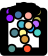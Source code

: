 <?xml version="1.0"?>
<!DOCTYPE ipe SYSTEM "ipe.dtd">
<ipe version="70218">
<ipestyle name="alpha-values">
<opacity name="255" value="1"/>
</ipestyle>
<ipestyle name="paper-size">
<layout paper="1000 1000" origin="0 0" frame="1000 1000"/>
</ipestyle>
<ipestyle name="marks">
<symbol name="mark/disk(sx)" transformations="translations">
<path fill="sym-stroke">
0.6 0 0 0.6 0 0 e
</path>
</symbol>
<symbol name="mark/fdisk(sfx)" transformations="translations">
<group>
<path fill="sym-fill">
0.5 0 0 0.5 0 0 e
</path>
<path fill="sym-stroke" fillrule="eofill">
0.6 0 0 0.6 0 0 e
0.4 0 0 0.4 0 0 e
</path>
</group>
</symbol>
</ipestyle>
<page>
<layer name="alpha"/>
<path layer="alpha" stroke="0" pen="3" opacity="255" stroke-opacity="opaque">
-1.16128 -0.494466 m
12.8387 -0.494466 l
12.8387 13.7949 l
-1.16128 13.7949 l
-1.16128 -0.494466 l
h
</path>
<path stroke="0" pen="3" opacity="255" stroke-opacity="opaque">
5.9119 15.5949 m
5.9119 16.0949 l
</path>
<path stroke="0" pen="3" opacity="255" stroke-opacity="opaque">
5.9119 15.5949 m
5.9119 16.0949 l
</path>
<path stroke="0" pen="3" opacity="255" stroke-opacity="opaque">
5.9119 15.5949 m
5.9119 16.0949 l
</path>
<path stroke="0" pen="3" opacity="255" stroke-opacity="opaque">
6.45844 14.0949 m
5.93454 14.0949 l
</path>
<path stroke="0" pen="3" opacity="255" stroke-opacity="opaque">
6.45844 13.7949 m
6.45844 14.0949 l
</path>
<path stroke="0" pen="3" opacity="255" stroke-opacity="opaque">
5.93454 13.7949 m
5.93454 14.0949 l
</path>
<path stroke="0" pen="3" opacity="255" stroke-opacity="opaque">
5.9119 15.5949 m
5.9119 16.0949 l
</path>
<path stroke="0" pen="3" opacity="255" stroke-opacity="opaque">
5.9119 15.5949 m
5.9119 16.0949 l
</path>
<path stroke="0" pen="3" opacity="255" stroke-opacity="opaque">
6.19649 14.3949 m
5.4488 14.3949 l
</path>
<path stroke="0" pen="3" opacity="255" stroke-opacity="opaque">
6.19649 14.0949 m
6.19649 14.3949 l
</path>
<path stroke="0" pen="3" opacity="255" stroke-opacity="opaque">
5.4488 13.7949 m
5.4488 14.3949 l
</path>
<path stroke="0" pen="3" opacity="255" stroke-opacity="opaque">
5.9119 15.5949 m
5.9119 16.0949 l
</path>
<path stroke="0" pen="3" opacity="255" stroke-opacity="opaque">
6.91256 14.6949 m
5.82265 14.6949 l
</path>
<path stroke="0" pen="3" opacity="255" stroke-opacity="opaque">
6.91256 13.7949 m
6.91256 14.6949 l
</path>
<path stroke="0" pen="3" opacity="255" stroke-opacity="opaque">
5.82265 14.3949 m
5.82265 14.6949 l
</path>
<path stroke="0" pen="3" opacity="255" stroke-opacity="opaque">
5.9119 15.5949 m
5.9119 16.0949 l
</path>
<path stroke="0" pen="3" opacity="255" stroke-opacity="opaque">
5.9119 15.5949 m
5.9119 16.0949 l
</path>
<path stroke="0" pen="3" opacity="255" stroke-opacity="opaque">
5.9119 15.5949 m
5.9119 16.0949 l
</path>
<path stroke="0" pen="3" opacity="255" stroke-opacity="opaque">
5.9119 15.5949 m
5.9119 16.0949 l
</path>
<path stroke="0" pen="3" opacity="255" stroke-opacity="opaque">
5.9119 15.5949 m
5.9119 16.0949 l
</path>
<path stroke="0" pen="3" opacity="255" stroke-opacity="opaque">
7.8641 14.0949 m
8.35163 14.0949 l
</path>
<path stroke="0" pen="3" opacity="255" stroke-opacity="opaque">
7.8641 13.7949 m
7.8641 14.0949 l
</path>
<path stroke="0" pen="3" opacity="255" stroke-opacity="opaque">
8.35163 13.7949 m
8.35163 14.0949 l
</path>
<path stroke="0" pen="3" opacity="255" stroke-opacity="opaque">
5.9119 15.5949 m
5.9119 16.0949 l
</path>
<path stroke="0" pen="3" opacity="255" stroke-opacity="opaque">
7.31256 14.3949 m
8.10787 14.3949 l
</path>
<path stroke="0" pen="3" opacity="255" stroke-opacity="opaque">
7.31256 13.7949 m
7.31256 14.3949 l
</path>
<path stroke="0" pen="3" opacity="255" stroke-opacity="opaque">
8.10787 14.0949 m
8.10787 14.3949 l
</path>
<path stroke="0" pen="3" opacity="255" stroke-opacity="opaque">
5.9119 15.5949 m
5.9119 16.0949 l
</path>
<path stroke="0" pen="3" opacity="255" stroke-opacity="opaque">
8.78732 14.6949 m
7.71021 14.6949 l
</path>
<path stroke="0" pen="3" opacity="255" stroke-opacity="opaque">
8.78732 13.7949 m
8.78732 14.6949 l
</path>
<path stroke="0" pen="3" opacity="255" stroke-opacity="opaque">
7.71021 14.3949 m
7.71021 14.6949 l
</path>
<path stroke="0" pen="3" opacity="255" stroke-opacity="opaque">
5.9119 15.5949 m
5.9119 16.0949 l
</path>
<path stroke="0" pen="3" opacity="255" stroke-opacity="opaque">
6.3676 14.9949 m
8.24877 14.9949 l
</path>
<path stroke="0" pen="3" opacity="255" stroke-opacity="opaque">
6.3676 14.6949 m
6.3676 14.9949 l
</path>
<path stroke="0" pen="3" opacity="255" stroke-opacity="opaque">
8.24877 14.6949 m
8.24877 14.9949 l
</path>
<path stroke="0" pen="3" opacity="255" stroke-opacity="opaque">
5.9119 15.5949 m
5.9119 16.0949 l
</path>
<path stroke="0" pen="3" opacity="255" stroke-opacity="opaque">
5.9119 15.5949 m
5.9119 16.0949 l
</path>
<path stroke="0" pen="3" opacity="255" stroke-opacity="opaque">
5.9119 15.5949 m
5.9119 16.0949 l
</path>
<path stroke="0" pen="3" opacity="255" stroke-opacity="opaque">
9.65154 14.0949 m
9.20845 14.0949 l
</path>
<path stroke="0" pen="3" opacity="255" stroke-opacity="opaque">
9.65154 13.7949 m
9.65154 14.0949 l
</path>
<path stroke="0" pen="3" opacity="255" stroke-opacity="opaque">
9.20845 13.7949 m
9.20845 14.0949 l
</path>
<path stroke="0" pen="3" opacity="255" stroke-opacity="opaque">
5.9119 15.5949 m
5.9119 16.0949 l
</path>
<path stroke="0" pen="3" opacity="255" stroke-opacity="opaque">
5.9119 15.5949 m
5.9119 16.0949 l
</path>
<path stroke="0" pen="3" opacity="255" stroke-opacity="opaque">
9.43 14.3949 m
10.7993 14.3949 l
</path>
<path stroke="0" pen="3" opacity="255" stroke-opacity="opaque">
9.43 14.0949 m
9.43 14.3949 l
</path>
<path stroke="0" pen="3" opacity="255" stroke-opacity="opaque">
10.7993 13.7949 m
10.7993 14.3949 l
</path>
<path stroke="0" pen="3" opacity="255" stroke-opacity="opaque">
5.9119 15.5949 m
5.9119 16.0949 l
</path>
<path stroke="0" pen="3" opacity="255" stroke-opacity="opaque">
7.30819 15.2949 m
10.1146 15.2949 l
</path>
<path stroke="0" pen="3" opacity="255" stroke-opacity="opaque">
7.30819 14.9949 m
7.30819 15.2949 l
</path>
<path stroke="0" pen="3" opacity="255" stroke-opacity="opaque">
10.1146 14.3949 m
10.1146 15.2949 l
</path>
<path stroke="0" pen="3" opacity="255" stroke-opacity="opaque">
5.9119 15.5949 m
5.9119 16.0949 l
</path>
<path stroke="0" pen="3" opacity="255" stroke-opacity="opaque">
5.9119 15.5949 m
5.9119 16.0949 l
</path>
<path stroke="0" pen="3" opacity="255" stroke-opacity="opaque">
5.9119 15.5949 m
5.9119 16.0949 l
</path>
<path stroke="0" pen="3" opacity="255" stroke-opacity="opaque">
3.85378 14.0949 m
4.31252 14.0949 l
</path>
<path stroke="0" pen="3" opacity="255" stroke-opacity="opaque">
3.85378 13.7949 m
3.85378 14.0949 l
</path>
<path stroke="0" pen="3" opacity="255" stroke-opacity="opaque">
4.31252 13.7949 m
4.31252 14.0949 l
</path>
<path stroke="0" pen="3" opacity="255" stroke-opacity="opaque">
5.9119 15.5949 m
5.9119 16.0949 l
</path>
<path stroke="0" pen="3" opacity="255" stroke-opacity="opaque">
5.9119 15.5949 m
5.9119 16.0949 l
</path>
<path stroke="0" pen="3" opacity="255" stroke-opacity="opaque">
5.9119 15.5949 m
5.9119 16.0949 l
</path>
<path stroke="0" pen="3" opacity="255" stroke-opacity="opaque">
3.42701 14.0949 m
0.856227 14.0949 l
</path>
<path stroke="0" pen="3" opacity="255" stroke-opacity="opaque">
3.42701 13.7949 m
3.42701 14.0949 l
</path>
<path stroke="0" pen="3" opacity="255" stroke-opacity="opaque">
0.856227 13.7949 m
0.856227 14.0949 l
</path>
<path stroke="0" pen="3" opacity="255" stroke-opacity="opaque">
5.9119 15.5949 m
5.9119 16.0949 l
</path>
<path stroke="0" pen="3" opacity="255" stroke-opacity="opaque">
4.08315 14.3949 m
2.14162 14.3949 l
</path>
<path stroke="0" pen="3" opacity="255" stroke-opacity="opaque">
4.08315 14.0949 m
4.08315 14.3949 l
</path>
<path stroke="0" pen="3" opacity="255" stroke-opacity="opaque">
2.14162 14.0949 m
2.14162 14.3949 l
</path>
<path stroke="0" pen="3" opacity="255" stroke-opacity="opaque">
5.9119 15.5949 m
5.9119 16.0949 l
</path>
<path stroke="0" pen="3" opacity="255" stroke-opacity="opaque">
8.71142 15.5949 m
3.11238 15.5949 l
</path>
<path stroke="0" pen="3" opacity="255" stroke-opacity="opaque">
8.71142 15.2949 m
8.71142 15.5949 l
</path>
<path stroke="0" pen="3" opacity="255" stroke-opacity="opaque">
3.11238 14.3949 m
3.11238 15.5949 l
</path>
<path stroke="0" pen="3" opacity="255" stroke-opacity="opaque">
5.9119 15.5949 m
5.9119 16.0949 l
</path>
<use name="mark/fdisk(sfx)" pos="6.91256 13.7949" size="normal" fill="1 0.658 0.611"/>
<use name="mark/fdisk(sfx)" pos="6.45844 13.7949" size="normal" fill="1 0.843 0.639"/>
<use name="mark/fdisk(sfx)" pos="5.93454 13.7949" size="normal" fill="1 0.972 0.556"/>
<use name="mark/fdisk(sfx)" pos="6.19649 14.0949" size="normal" fill="0"/>
<use name="mark/fdisk(sfx)" pos="5.4488 13.7949" size="normal" fill="0.615 1 0.011"/>
<use name="mark/fdisk(sfx)" pos="5.82265 14.3949" size="normal" fill="0"/>
<use name="mark/fdisk(sfx)" pos="6.3676 14.6949" size="normal" fill="0"/>
<use name="mark/fdisk(sfx)" pos="8.78732 13.7949" size="normal" fill="0.309 0.819 0.768"/>
<use name="mark/fdisk(sfx)" pos="7.31256 13.7949" size="normal" fill="0.286 0.725 0.807"/>
<use name="mark/fdisk(sfx)" pos="7.8641 13.7949" size="normal" fill="0.117 0.619 0.956"/>
<use name="mark/fdisk(sfx)" pos="8.35163 13.7949" size="normal" fill="0.713 0.407 1"/>
<use name="mark/fdisk(sfx)" pos="8.10787 14.0949" size="normal" fill="0"/>
<use name="mark/fdisk(sfx)" pos="7.71021 14.3949" size="normal" fill="0"/>
<use name="mark/fdisk(sfx)" pos="8.24877 14.6949" size="normal" fill="0"/>
<use name="mark/fdisk(sfx)" pos="7.30819 14.9949" size="normal" fill="0"/>
<use name="mark/fdisk(sfx)" pos="9.65154 13.7949" size="normal" fill="1 0.325 0.18"/>
<use name="mark/fdisk(sfx)" pos="9.20845 13.7949" size="normal" fill="0.835 0.592 0.227"/>
<use name="mark/fdisk(sfx)" pos="9.43 14.0949" size="normal" fill="0"/>
<use name="mark/fdisk(sfx)" pos="10.7993 13.7949" size="normal" fill="0.733 0.705 0.333"/>
<use name="mark/fdisk(sfx)" pos="10.1146 14.3949" size="normal" fill="0"/>
<use name="mark/fdisk(sfx)" pos="8.71142 15.2949" size="normal" fill="0"/>
<use name="mark/fdisk(sfx)" pos="3.85378 13.7949" size="normal" fill="0.337 0.584 0.556"/>
<use name="mark/fdisk(sfx)" pos="4.31252 13.7949" size="normal" fill="0.309 0.521 0.568"/>
<use name="mark/fdisk(sfx)" pos="4.08315 14.0949" size="normal" fill="0"/>
<use name="mark/fdisk(sfx)" pos="3.42701 13.7949" size="normal" fill="0.254 0.45 0.643"/>
<use name="mark/fdisk(sfx)" pos="0.856227 13.7949" size="normal" fill="0.592 0.113 1"/>
<use name="mark/fdisk(sfx)" pos="2.14162 14.0949" size="normal" fill="0"/>
<use name="mark/fdisk(sfx)" pos="3.11238 14.3949" size="normal" fill="0"/>
<use name="mark/fdisk(sfx)" pos="5.9119 15.5949" size="normal" fill="0"/>
<use name="mark/fdisk(sfx)" pos="6.5939 9.21787" size="normal" fill="0.615 1 0.011"/>
<use name="mark/fdisk(sfx)" pos="7.15232 0.511958" size="normal" fill="1 0.325 0.18"/>
<use name="mark/fdisk(sfx)" pos="7.53817 12.472" size="normal" fill="1 0.658 0.611"/>
<use name="mark/fdisk(sfx)" pos="10.7183 10.7728" size="normal" fill="0.733 0.705 0.333"/>
<use name="mark/fdisk(sfx)" pos="1.59356 0.505534" size="normal" fill="0.337 0.584 0.556"/>
<use name="mark/fdisk(sfx)" pos="0.838719 11.6008" size="normal" fill="0.592 0.113 1"/>
<use name="mark/fdisk(sfx)" pos="3.89992 12.7949" size="normal" fill="0.254 0.45 0.643"/>
<use name="mark/fdisk(sfx)" pos="5.5353 6.23842" size="normal" fill="1 0.972 0.556"/>
<use name="mark/fdisk(sfx)" pos="6.24005 3.96736" size="normal" fill="0.835 0.592 0.227"/>
<use name="mark/fdisk(sfx)" pos="10.1844 9.44902" size="normal" fill="0.713 0.407 1"/>
<use name="mark/fdisk(sfx)" pos="5.16597 9.25573" size="normal" fill="0.286 0.725 0.807"/>
<use name="mark/fdisk(sfx)" pos="8.40033 7.85226" size="normal" fill="0.117 0.619 0.956"/>
<use name="mark/fdisk(sfx)" pos="7.61459 8.9435" size="normal" fill="1 0.843 0.639"/>
<use name="mark/fdisk(sfx)" pos="2.57188 6.29841" size="normal" fill="0.309 0.521 0.568"/>
<use name="mark/fdisk(sfx)" pos="10.8387 6.37106" size="normal" fill="0.309 0.819 0.768"/>
</page>
</ipe>
